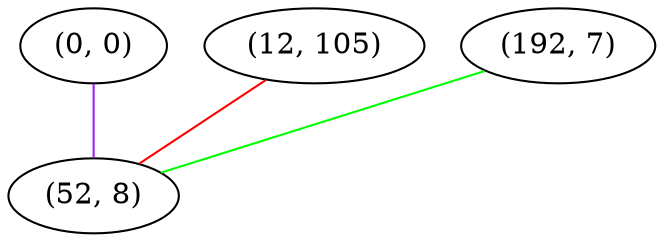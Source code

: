 graph "" {
"(0, 0)";
"(12, 105)";
"(192, 7)";
"(52, 8)";
"(0, 0)" -- "(52, 8)"  [color=purple, key=0, weight=4];
"(12, 105)" -- "(52, 8)"  [color=red, key=0, weight=1];
"(192, 7)" -- "(52, 8)"  [color=green, key=0, weight=2];
}
